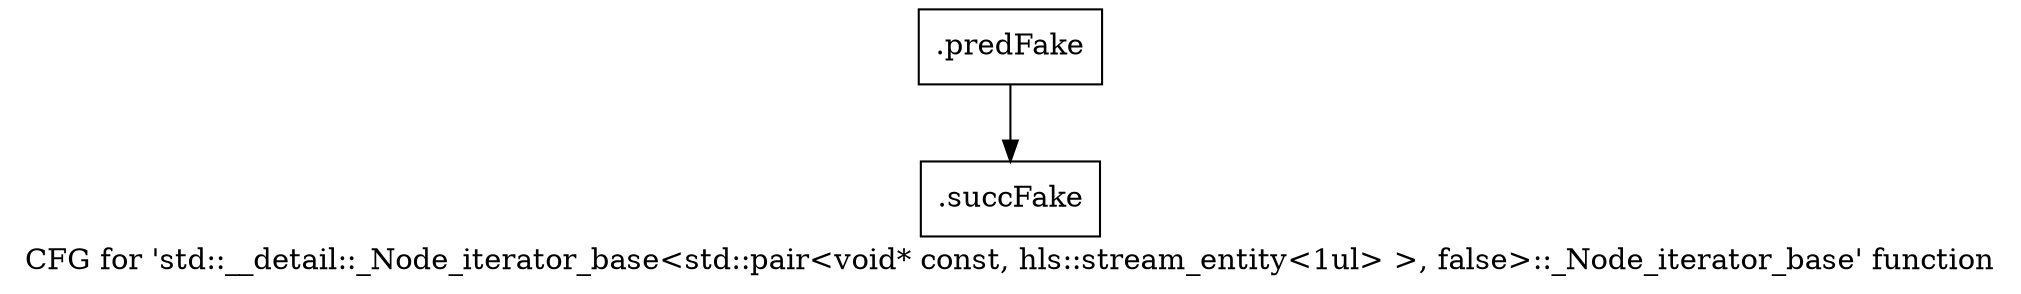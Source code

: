digraph "CFG for 'std::__detail::_Node_iterator_base\<std::pair\<void* const, hls::stream_entity\<1ul\> \>, false\>::_Node_iterator_base' function" {
	label="CFG for 'std::__detail::_Node_iterator_base\<std::pair\<void* const, hls::stream_entity\<1ul\> \>, false\>::_Node_iterator_base' function";

	Node0x51cab30 [shape=record,filename="",linenumber="",label="{.predFake}"];
	Node0x51cab30 -> Node0x52afc40[ callList="" memoryops="" filename="/home/akhilkushe/Xilinx/Vitis_HLS/2021.2/tps/lnx64/gcc-6.2.0/lib/gcc/x86_64-pc-linux-gnu/6.2.0/../../../../include/c++/6.2.0/bits/hashtable_policy.h" execusionnum="1"];
	Node0x52afc40 [shape=record,filename="/home/akhilkushe/Xilinx/Vitis_HLS/2021.2/tps/lnx64/gcc-6.2.0/lib/gcc/x86_64-pc-linux-gnu/6.2.0/../../../../include/c++/6.2.0/bits/hashtable_policy.h",linenumber="308",label="{.succFake}"];
}
